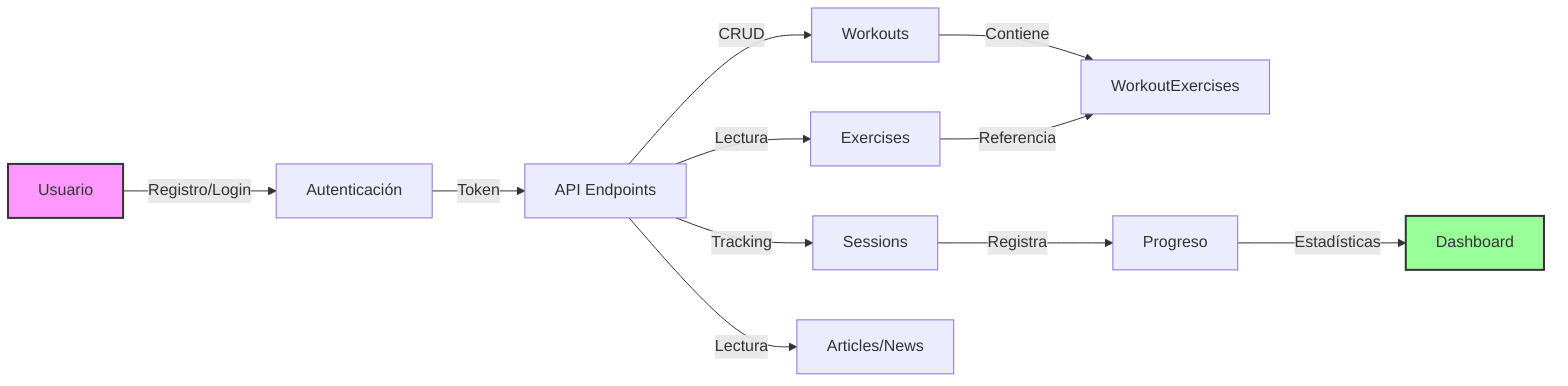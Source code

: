 flowchart LR
    A[Usuario] -->|Registro/Login| B[Autenticación]
    B -->|Token| C[API Endpoints]

    C -->|CRUD| D[Workouts]
    C -->|Lectura| E[Exercises]
    C -->|Tracking| F[Sessions]

    D -->|Contiene| G[WorkoutExercises]
    E -->|Referencia| G

    F -->|Registra| H[Progreso]
    H -->|Estadísticas| I[Dashboard]

    C -->|Lectura| J[Articles/News]

    style A fill:#f9f,stroke:#333,stroke-width:2px
    style I fill:#9f9,stroke:#333,stroke-width:2px